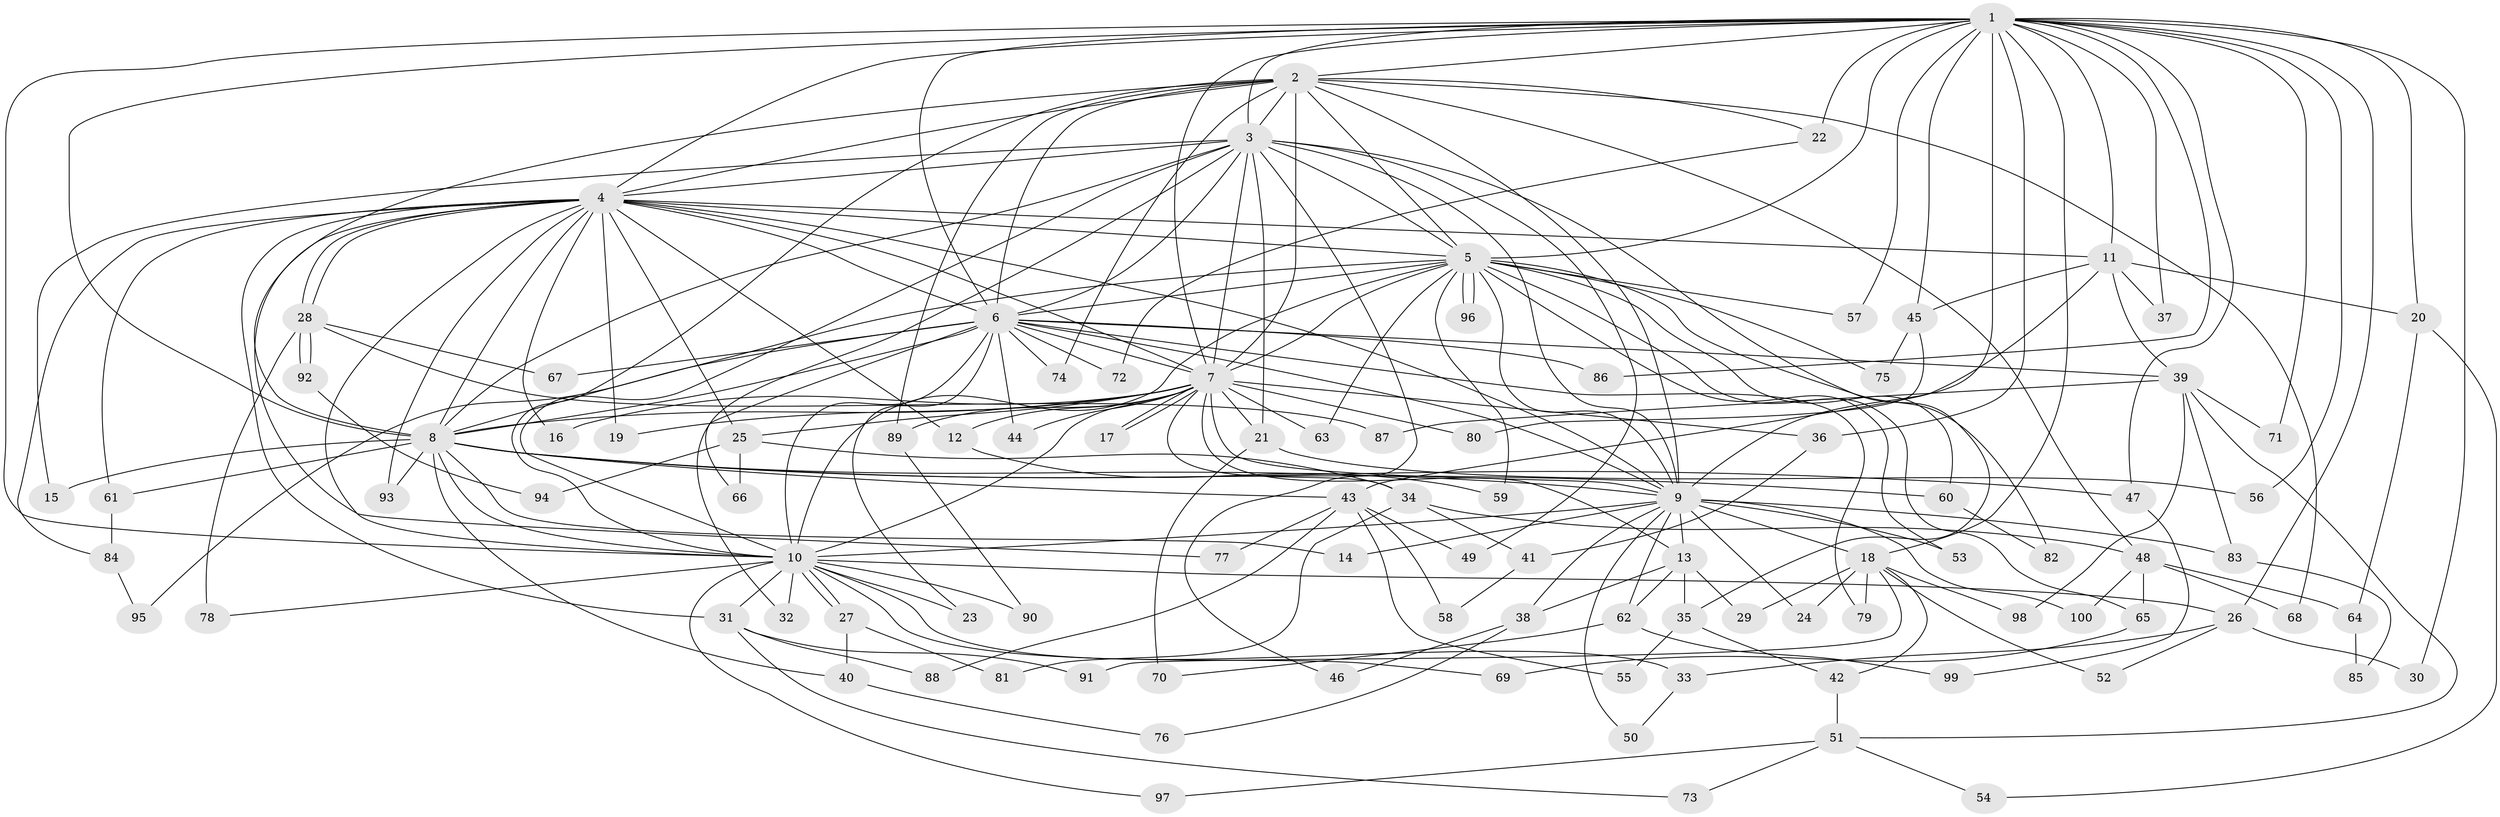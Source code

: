 // Generated by graph-tools (version 1.1) at 2025/38/02/21/25 10:38:53]
// undirected, 100 vertices, 225 edges
graph export_dot {
graph [start="1"]
  node [color=gray90,style=filled];
  1;
  2;
  3;
  4;
  5;
  6;
  7;
  8;
  9;
  10;
  11;
  12;
  13;
  14;
  15;
  16;
  17;
  18;
  19;
  20;
  21;
  22;
  23;
  24;
  25;
  26;
  27;
  28;
  29;
  30;
  31;
  32;
  33;
  34;
  35;
  36;
  37;
  38;
  39;
  40;
  41;
  42;
  43;
  44;
  45;
  46;
  47;
  48;
  49;
  50;
  51;
  52;
  53;
  54;
  55;
  56;
  57;
  58;
  59;
  60;
  61;
  62;
  63;
  64;
  65;
  66;
  67;
  68;
  69;
  70;
  71;
  72;
  73;
  74;
  75;
  76;
  77;
  78;
  79;
  80;
  81;
  82;
  83;
  84;
  85;
  86;
  87;
  88;
  89;
  90;
  91;
  92;
  93;
  94;
  95;
  96;
  97;
  98;
  99;
  100;
  1 -- 2;
  1 -- 3;
  1 -- 4;
  1 -- 5;
  1 -- 6;
  1 -- 7;
  1 -- 8;
  1 -- 9;
  1 -- 10;
  1 -- 11;
  1 -- 18;
  1 -- 20;
  1 -- 22;
  1 -- 26;
  1 -- 30;
  1 -- 36;
  1 -- 37;
  1 -- 45;
  1 -- 47;
  1 -- 56;
  1 -- 57;
  1 -- 71;
  1 -- 86;
  2 -- 3;
  2 -- 4;
  2 -- 5;
  2 -- 6;
  2 -- 7;
  2 -- 8;
  2 -- 9;
  2 -- 10;
  2 -- 22;
  2 -- 48;
  2 -- 68;
  2 -- 74;
  2 -- 89;
  3 -- 4;
  3 -- 5;
  3 -- 6;
  3 -- 7;
  3 -- 8;
  3 -- 9;
  3 -- 10;
  3 -- 15;
  3 -- 21;
  3 -- 35;
  3 -- 46;
  3 -- 49;
  3 -- 66;
  4 -- 5;
  4 -- 6;
  4 -- 7;
  4 -- 8;
  4 -- 9;
  4 -- 10;
  4 -- 11;
  4 -- 12;
  4 -- 16;
  4 -- 19;
  4 -- 25;
  4 -- 28;
  4 -- 28;
  4 -- 31;
  4 -- 61;
  4 -- 77;
  4 -- 84;
  4 -- 93;
  5 -- 6;
  5 -- 7;
  5 -- 8;
  5 -- 9;
  5 -- 10;
  5 -- 53;
  5 -- 57;
  5 -- 59;
  5 -- 60;
  5 -- 63;
  5 -- 65;
  5 -- 75;
  5 -- 82;
  5 -- 96;
  5 -- 96;
  6 -- 7;
  6 -- 8;
  6 -- 9;
  6 -- 10;
  6 -- 23;
  6 -- 32;
  6 -- 39;
  6 -- 44;
  6 -- 67;
  6 -- 72;
  6 -- 74;
  6 -- 79;
  6 -- 86;
  6 -- 95;
  7 -- 8;
  7 -- 9;
  7 -- 10;
  7 -- 12;
  7 -- 13;
  7 -- 16;
  7 -- 17;
  7 -- 17;
  7 -- 19;
  7 -- 21;
  7 -- 25;
  7 -- 34;
  7 -- 36;
  7 -- 44;
  7 -- 63;
  7 -- 80;
  7 -- 89;
  8 -- 9;
  8 -- 10;
  8 -- 14;
  8 -- 15;
  8 -- 40;
  8 -- 43;
  8 -- 47;
  8 -- 60;
  8 -- 61;
  8 -- 93;
  9 -- 10;
  9 -- 13;
  9 -- 14;
  9 -- 18;
  9 -- 24;
  9 -- 38;
  9 -- 50;
  9 -- 53;
  9 -- 62;
  9 -- 83;
  9 -- 100;
  10 -- 23;
  10 -- 26;
  10 -- 27;
  10 -- 27;
  10 -- 31;
  10 -- 32;
  10 -- 33;
  10 -- 69;
  10 -- 78;
  10 -- 90;
  10 -- 97;
  11 -- 20;
  11 -- 37;
  11 -- 39;
  11 -- 43;
  11 -- 45;
  12 -- 59;
  13 -- 29;
  13 -- 35;
  13 -- 38;
  13 -- 62;
  18 -- 24;
  18 -- 29;
  18 -- 42;
  18 -- 52;
  18 -- 79;
  18 -- 91;
  18 -- 98;
  20 -- 54;
  20 -- 64;
  21 -- 56;
  21 -- 70;
  22 -- 72;
  25 -- 34;
  25 -- 66;
  25 -- 94;
  26 -- 30;
  26 -- 33;
  26 -- 52;
  27 -- 40;
  27 -- 81;
  28 -- 67;
  28 -- 78;
  28 -- 87;
  28 -- 92;
  28 -- 92;
  31 -- 73;
  31 -- 88;
  31 -- 91;
  33 -- 50;
  34 -- 41;
  34 -- 48;
  34 -- 81;
  35 -- 42;
  35 -- 55;
  36 -- 41;
  38 -- 46;
  38 -- 76;
  39 -- 51;
  39 -- 71;
  39 -- 83;
  39 -- 87;
  39 -- 98;
  40 -- 76;
  41 -- 58;
  42 -- 51;
  43 -- 49;
  43 -- 55;
  43 -- 58;
  43 -- 77;
  43 -- 88;
  45 -- 75;
  45 -- 80;
  47 -- 99;
  48 -- 64;
  48 -- 65;
  48 -- 68;
  48 -- 100;
  51 -- 54;
  51 -- 73;
  51 -- 97;
  60 -- 82;
  61 -- 84;
  62 -- 70;
  62 -- 99;
  64 -- 85;
  65 -- 69;
  83 -- 85;
  84 -- 95;
  89 -- 90;
  92 -- 94;
}
